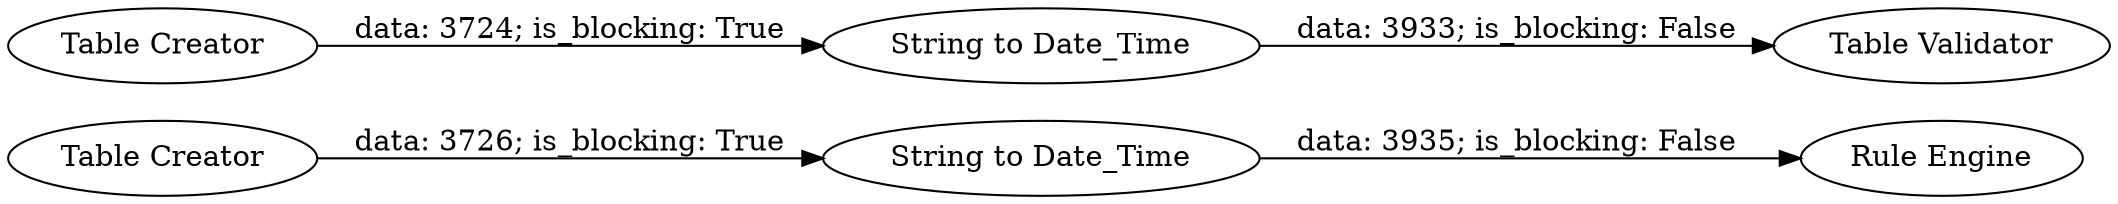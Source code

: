 digraph {
	"-807536389862843099_6" [label="Table Creator"]
	"-807536389862843099_4" [label="String to Date_Time"]
	"-807536389862843099_3" [label="Table Validator"]
	"-807536389862843099_7" [label="Rule Engine"]
	"-807536389862843099_2" [label="String to Date_Time"]
	"-807536389862843099_1" [label="Table Creator"]
	"-807536389862843099_4" -> "-807536389862843099_7" [label="data: 3935; is_blocking: False"]
	"-807536389862843099_6" -> "-807536389862843099_4" [label="data: 3726; is_blocking: True"]
	"-807536389862843099_2" -> "-807536389862843099_3" [label="data: 3933; is_blocking: False"]
	"-807536389862843099_1" -> "-807536389862843099_2" [label="data: 3724; is_blocking: True"]
	rankdir=LR
}
